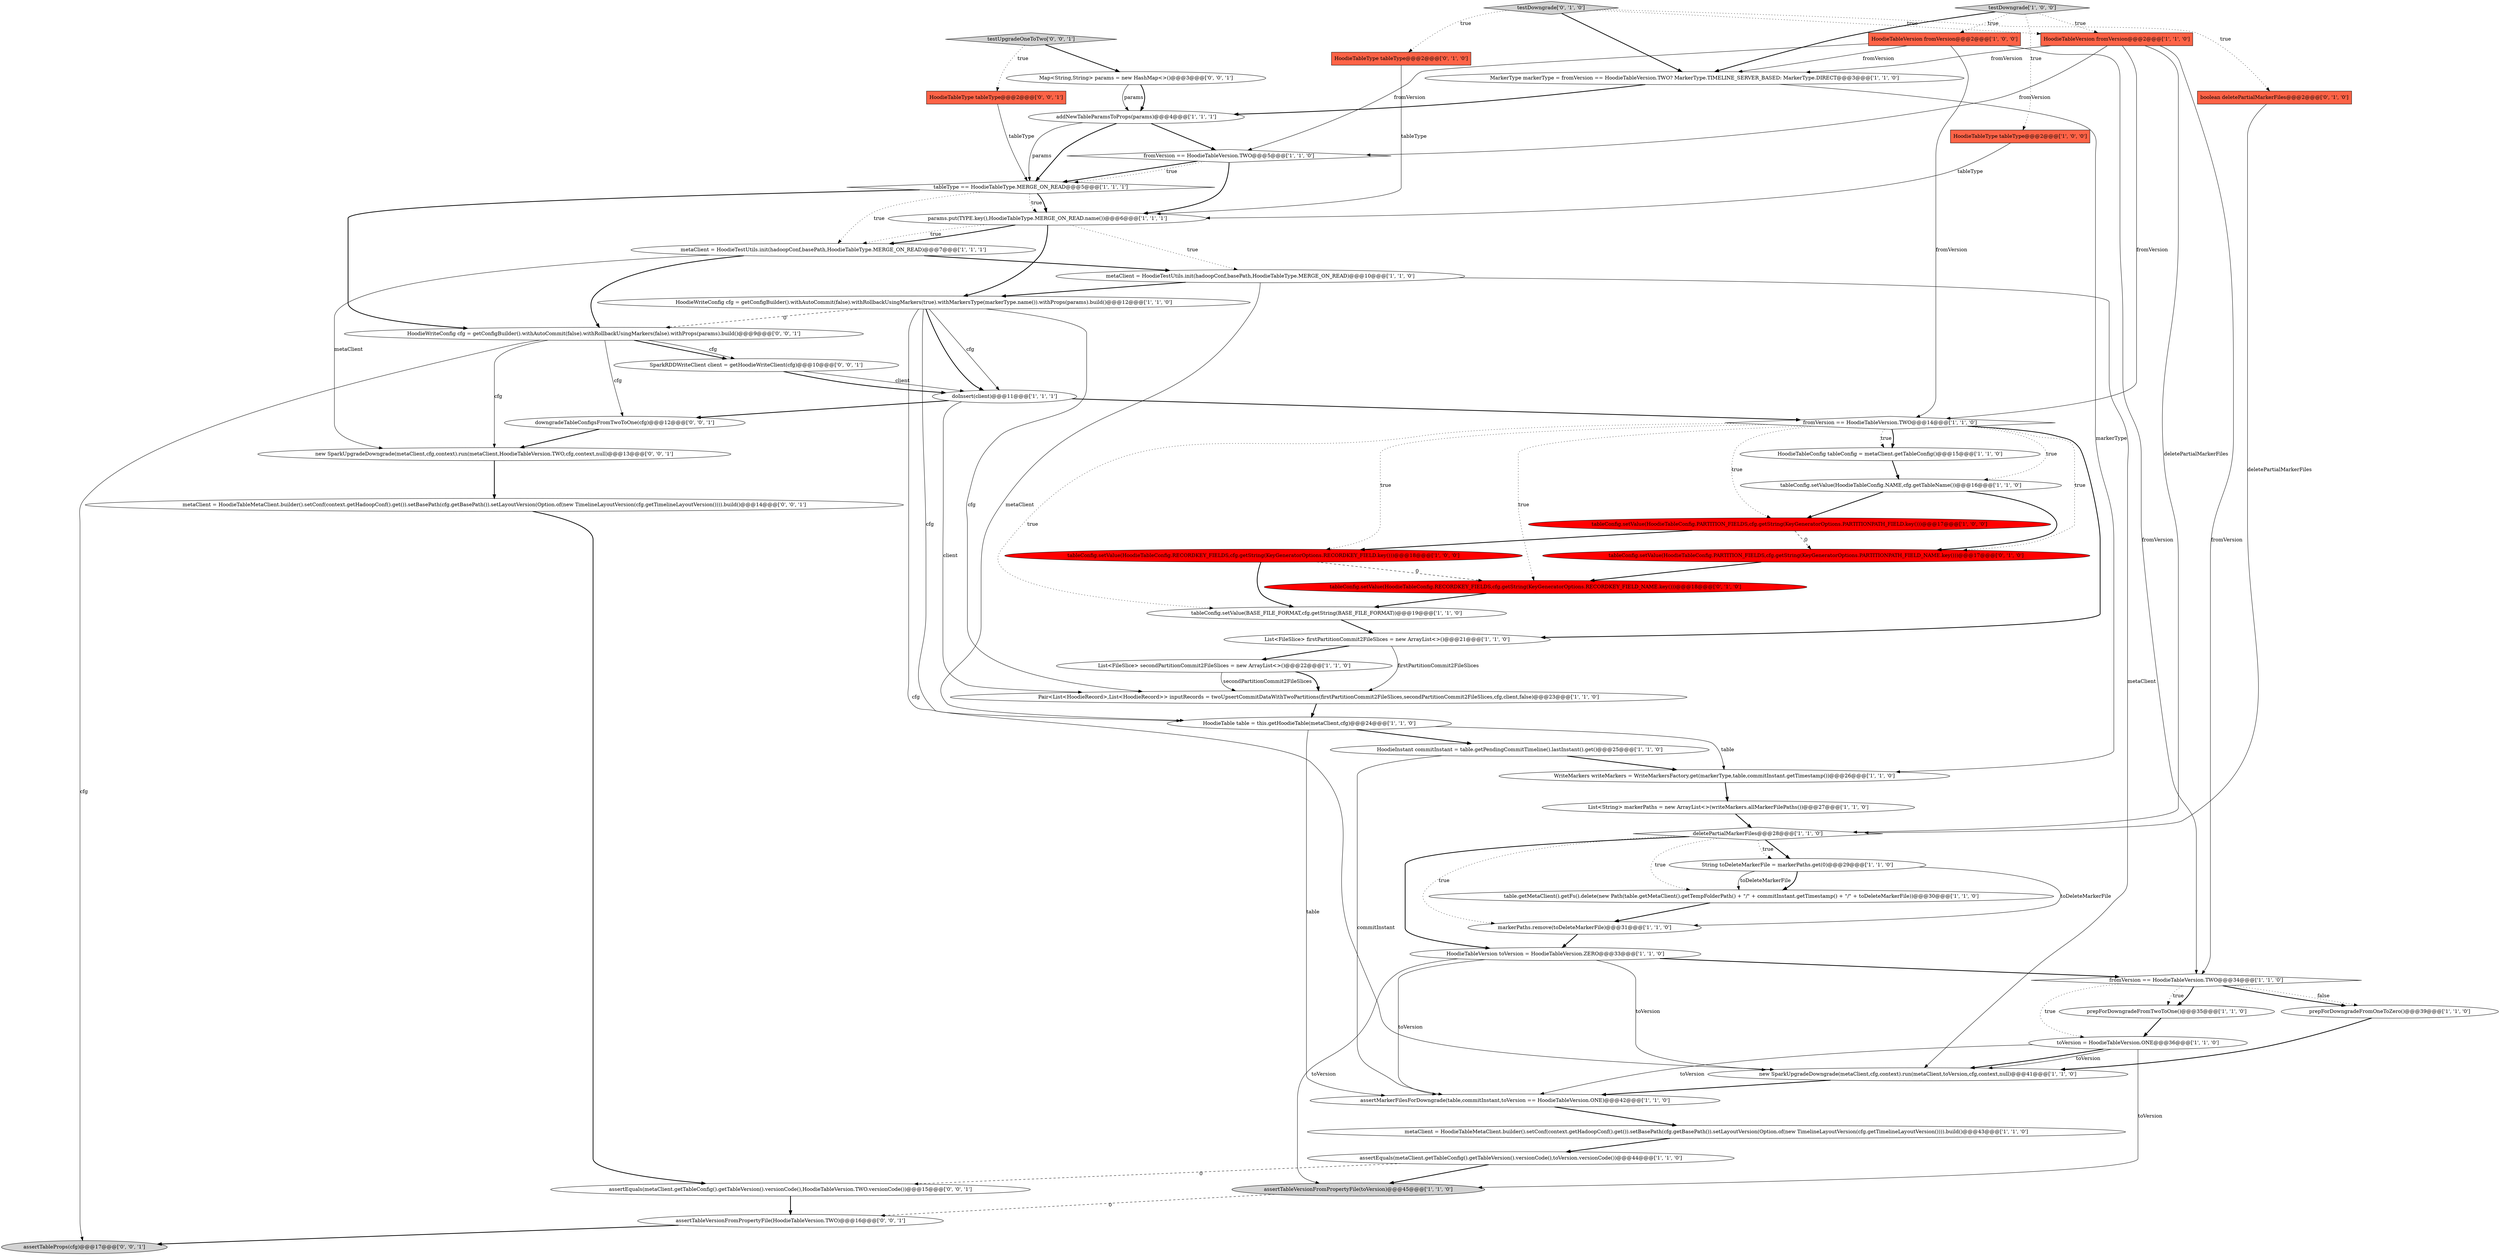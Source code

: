 digraph {
44 [style = filled, label = "tableConfig.setValue(HoodieTableConfig.RECORDKEY_FIELDS,cfg.getString(KeyGeneratorOptions.RECORDKEY_FIELD_NAME.key()))@@@18@@@['0', '1', '0']", fillcolor = red, shape = ellipse image = "AAA1AAABBB2BBB"];
12 [style = filled, label = "prepForDowngradeFromTwoToOne()@@@35@@@['1', '1', '0']", fillcolor = white, shape = ellipse image = "AAA0AAABBB1BBB"];
14 [style = filled, label = "String toDeleteMarkerFile = markerPaths.get(0)@@@29@@@['1', '1', '0']", fillcolor = white, shape = ellipse image = "AAA0AAABBB1BBB"];
30 [style = filled, label = "tableConfig.setValue(BASE_FILE_FORMAT,cfg.getString(BASE_FILE_FORMAT))@@@19@@@['1', '1', '0']", fillcolor = white, shape = ellipse image = "AAA0AAABBB1BBB"];
16 [style = filled, label = "assertMarkerFilesForDowngrade(table,commitInstant,toVersion == HoodieTableVersion.ONE)@@@42@@@['1', '1', '0']", fillcolor = white, shape = ellipse image = "AAA0AAABBB1BBB"];
18 [style = filled, label = "List<String> markerPaths = new ArrayList<>(writeMarkers.allMarkerFilePaths())@@@27@@@['1', '1', '0']", fillcolor = white, shape = ellipse image = "AAA0AAABBB1BBB"];
40 [style = filled, label = "HoodieTableType tableType@@@2@@@['0', '1', '0']", fillcolor = tomato, shape = box image = "AAA0AAABBB2BBB"];
28 [style = filled, label = "List<FileSlice> firstPartitionCommit2FileSlices = new ArrayList<>()@@@21@@@['1', '1', '0']", fillcolor = white, shape = ellipse image = "AAA0AAABBB1BBB"];
22 [style = filled, label = "assertEquals(metaClient.getTableConfig().getTableVersion().versionCode(),toVersion.versionCode())@@@44@@@['1', '1', '0']", fillcolor = white, shape = ellipse image = "AAA0AAABBB1BBB"];
1 [style = filled, label = "tableType == HoodieTableType.MERGE_ON_READ@@@5@@@['1', '1', '1']", fillcolor = white, shape = diamond image = "AAA0AAABBB1BBB"];
55 [style = filled, label = "assertTableProps(cfg)@@@17@@@['0', '0', '1']", fillcolor = lightgray, shape = ellipse image = "AAA0AAABBB3BBB"];
3 [style = filled, label = "metaClient = HoodieTableMetaClient.builder().setConf(context.getHadoopConf().get()).setBasePath(cfg.getBasePath()).setLayoutVersion(Option.of(new TimelineLayoutVersion(cfg.getTimelineLayoutVersion()))).build()@@@43@@@['1', '1', '0']", fillcolor = white, shape = ellipse image = "AAA0AAABBB1BBB"];
25 [style = filled, label = "HoodieTableVersion toVersion = HoodieTableVersion.ZERO@@@33@@@['1', '1', '0']", fillcolor = white, shape = ellipse image = "AAA0AAABBB1BBB"];
43 [style = filled, label = "testDowngrade['0', '1', '0']", fillcolor = lightgray, shape = diamond image = "AAA0AAABBB2BBB"];
10 [style = filled, label = "assertTableVersionFromPropertyFile(toVersion)@@@45@@@['1', '1', '0']", fillcolor = lightgray, shape = ellipse image = "AAA0AAABBB1BBB"];
23 [style = filled, label = "HoodieTableVersion fromVersion@@@2@@@['1', '0', '0']", fillcolor = tomato, shape = box image = "AAA0AAABBB1BBB"];
26 [style = filled, label = "HoodieTable table = this.getHoodieTable(metaClient,cfg)@@@24@@@['1', '1', '0']", fillcolor = white, shape = ellipse image = "AAA0AAABBB1BBB"];
0 [style = filled, label = "metaClient = HoodieTestUtils.init(hadoopConf,basePath,HoodieTableType.MERGE_ON_READ)@@@10@@@['1', '1', '0']", fillcolor = white, shape = ellipse image = "AAA0AAABBB1BBB"];
27 [style = filled, label = "fromVersion == HoodieTableVersion.TWO@@@34@@@['1', '1', '0']", fillcolor = white, shape = diamond image = "AAA0AAABBB1BBB"];
11 [style = filled, label = "tableConfig.setValue(HoodieTableConfig.RECORDKEY_FIELDS,cfg.getString(KeyGeneratorOptions.RECORDKEY_FIELD.key()))@@@18@@@['1', '0', '0']", fillcolor = red, shape = ellipse image = "AAA1AAABBB1BBB"];
29 [style = filled, label = "markerPaths.remove(toDeleteMarkerFile)@@@31@@@['1', '1', '0']", fillcolor = white, shape = ellipse image = "AAA0AAABBB1BBB"];
33 [style = filled, label = "WriteMarkers writeMarkers = WriteMarkersFactory.get(markerType,table,commitInstant.getTimestamp())@@@26@@@['1', '1', '0']", fillcolor = white, shape = ellipse image = "AAA0AAABBB1BBB"];
51 [style = filled, label = "assertEquals(metaClient.getTableConfig().getTableVersion().versionCode(),HoodieTableVersion.TWO.versionCode())@@@15@@@['0', '0', '1']", fillcolor = white, shape = ellipse image = "AAA0AAABBB3BBB"];
2 [style = filled, label = "HoodieTableConfig tableConfig = metaClient.getTableConfig()@@@15@@@['1', '1', '0']", fillcolor = white, shape = ellipse image = "AAA0AAABBB1BBB"];
38 [style = filled, label = "new SparkUpgradeDowngrade(metaClient,cfg,context).run(metaClient,toVersion,cfg,context,null)@@@41@@@['1', '1', '0']", fillcolor = white, shape = ellipse image = "AAA0AAABBB1BBB"];
24 [style = filled, label = "HoodieTableVersion fromVersion@@@2@@@['1', '1', '0']", fillcolor = tomato, shape = box image = "AAA0AAABBB1BBB"];
52 [style = filled, label = "downgradeTableConfigsFromTwoToOne(cfg)@@@12@@@['0', '0', '1']", fillcolor = white, shape = ellipse image = "AAA0AAABBB3BBB"];
37 [style = filled, label = "tableConfig.setValue(HoodieTableConfig.NAME,cfg.getTableName())@@@16@@@['1', '1', '0']", fillcolor = white, shape = ellipse image = "AAA0AAABBB1BBB"];
46 [style = filled, label = "HoodieTableType tableType@@@2@@@['0', '0', '1']", fillcolor = tomato, shape = box image = "AAA0AAABBB3BBB"];
32 [style = filled, label = "HoodieWriteConfig cfg = getConfigBuilder().withAutoCommit(false).withRollbackUsingMarkers(true).withMarkersType(markerType.name()).withProps(params).build()@@@12@@@['1', '1', '0']", fillcolor = white, shape = ellipse image = "AAA0AAABBB1BBB"];
41 [style = filled, label = "boolean deletePartialMarkerFiles@@@2@@@['0', '1', '0']", fillcolor = tomato, shape = box image = "AAA0AAABBB2BBB"];
21 [style = filled, label = "fromVersion == HoodieTableVersion.TWO@@@14@@@['1', '1', '0']", fillcolor = white, shape = diamond image = "AAA0AAABBB1BBB"];
15 [style = filled, label = "prepForDowngradeFromOneToZero()@@@39@@@['1', '1', '0']", fillcolor = white, shape = ellipse image = "AAA0AAABBB1BBB"];
17 [style = filled, label = "addNewTableParamsToProps(params)@@@4@@@['1', '1', '1']", fillcolor = white, shape = ellipse image = "AAA0AAABBB1BBB"];
34 [style = filled, label = "testDowngrade['1', '0', '0']", fillcolor = lightgray, shape = diamond image = "AAA0AAABBB1BBB"];
36 [style = filled, label = "doInsert(client)@@@11@@@['1', '1', '1']", fillcolor = white, shape = ellipse image = "AAA0AAABBB1BBB"];
49 [style = filled, label = "assertTableVersionFromPropertyFile(HoodieTableVersion.TWO)@@@16@@@['0', '0', '1']", fillcolor = white, shape = ellipse image = "AAA0AAABBB3BBB"];
39 [style = filled, label = "HoodieInstant commitInstant = table.getPendingCommitTimeline().lastInstant().get()@@@25@@@['1', '1', '0']", fillcolor = white, shape = ellipse image = "AAA0AAABBB1BBB"];
6 [style = filled, label = "table.getMetaClient().getFs().delete(new Path(table.getMetaClient().getTempFolderPath() + \"/\" + commitInstant.getTimestamp() + \"/\" + toDeleteMarkerFile))@@@30@@@['1', '1', '0']", fillcolor = white, shape = ellipse image = "AAA0AAABBB1BBB"];
4 [style = filled, label = "List<FileSlice> secondPartitionCommit2FileSlices = new ArrayList<>()@@@22@@@['1', '1', '0']", fillcolor = white, shape = ellipse image = "AAA0AAABBB1BBB"];
53 [style = filled, label = "Map<String,String> params = new HashMap<>()@@@3@@@['0', '0', '1']", fillcolor = white, shape = ellipse image = "AAA0AAABBB3BBB"];
31 [style = filled, label = "deletePartialMarkerFiles@@@28@@@['1', '1', '0']", fillcolor = white, shape = diamond image = "AAA0AAABBB1BBB"];
20 [style = filled, label = "metaClient = HoodieTestUtils.init(hadoopConf,basePath,HoodieTableType.MERGE_ON_READ)@@@7@@@['1', '1', '1']", fillcolor = white, shape = ellipse image = "AAA0AAABBB1BBB"];
8 [style = filled, label = "params.put(TYPE.key(),HoodieTableType.MERGE_ON_READ.name())@@@6@@@['1', '1', '1']", fillcolor = white, shape = ellipse image = "AAA0AAABBB1BBB"];
47 [style = filled, label = "metaClient = HoodieTableMetaClient.builder().setConf(context.getHadoopConf().get()).setBasePath(cfg.getBasePath()).setLayoutVersion(Option.of(new TimelineLayoutVersion(cfg.getTimelineLayoutVersion()))).build()@@@14@@@['0', '0', '1']", fillcolor = white, shape = ellipse image = "AAA0AAABBB3BBB"];
35 [style = filled, label = "toVersion = HoodieTableVersion.ONE@@@36@@@['1', '1', '0']", fillcolor = white, shape = ellipse image = "AAA0AAABBB1BBB"];
13 [style = filled, label = "fromVersion == HoodieTableVersion.TWO@@@5@@@['1', '1', '0']", fillcolor = white, shape = diamond image = "AAA0AAABBB1BBB"];
9 [style = filled, label = "tableConfig.setValue(HoodieTableConfig.PARTITION_FIELDS,cfg.getString(KeyGeneratorOptions.PARTITIONPATH_FIELD.key()))@@@17@@@['1', '0', '0']", fillcolor = red, shape = ellipse image = "AAA1AAABBB1BBB"];
48 [style = filled, label = "SparkRDDWriteClient client = getHoodieWriteClient(cfg)@@@10@@@['0', '0', '1']", fillcolor = white, shape = ellipse image = "AAA0AAABBB3BBB"];
7 [style = filled, label = "Pair<List<HoodieRecord>,List<HoodieRecord>> inputRecords = twoUpsertCommitDataWithTwoPartitions(firstPartitionCommit2FileSlices,secondPartitionCommit2FileSlices,cfg,client,false)@@@23@@@['1', '1', '0']", fillcolor = white, shape = ellipse image = "AAA0AAABBB1BBB"];
19 [style = filled, label = "HoodieTableType tableType@@@2@@@['1', '0', '0']", fillcolor = tomato, shape = box image = "AAA0AAABBB1BBB"];
54 [style = filled, label = "testUpgradeOneToTwo['0', '0', '1']", fillcolor = lightgray, shape = diamond image = "AAA0AAABBB3BBB"];
50 [style = filled, label = "new SparkUpgradeDowngrade(metaClient,cfg,context).run(metaClient,HoodieTableVersion.TWO,cfg,context,null)@@@13@@@['0', '0', '1']", fillcolor = white, shape = ellipse image = "AAA0AAABBB3BBB"];
5 [style = filled, label = "MarkerType markerType = fromVersion == HoodieTableVersion.TWO? MarkerType.TIMELINE_SERVER_BASED: MarkerType.DIRECT@@@3@@@['1', '1', '0']", fillcolor = white, shape = ellipse image = "AAA0AAABBB1BBB"];
42 [style = filled, label = "tableConfig.setValue(HoodieTableConfig.PARTITION_FIELDS,cfg.getString(KeyGeneratorOptions.PARTITIONPATH_FIELD_NAME.key()))@@@17@@@['0', '1', '0']", fillcolor = red, shape = ellipse image = "AAA1AAABBB2BBB"];
45 [style = filled, label = "HoodieWriteConfig cfg = getConfigBuilder().withAutoCommit(false).withRollbackUsingMarkers(false).withProps(params).build()@@@9@@@['0', '0', '1']", fillcolor = white, shape = ellipse image = "AAA0AAABBB3BBB"];
17->1 [style = solid, label="params"];
36->7 [style = solid, label="client"];
9->11 [style = bold, label=""];
21->11 [style = dotted, label="true"];
20->0 [style = bold, label=""];
35->10 [style = solid, label="toVersion"];
45->48 [style = bold, label=""];
27->15 [style = bold, label=""];
13->1 [style = bold, label=""];
6->29 [style = bold, label=""];
21->28 [style = bold, label=""];
35->16 [style = solid, label="toVersion"];
21->2 [style = bold, label=""];
37->9 [style = bold, label=""];
7->26 [style = bold, label=""];
49->55 [style = bold, label=""];
34->23 [style = dotted, label="true"];
30->28 [style = bold, label=""];
8->20 [style = bold, label=""];
42->44 [style = bold, label=""];
33->18 [style = bold, label=""];
24->31 [style = solid, label="deletePartialMarkerFiles"];
47->51 [style = bold, label=""];
54->53 [style = bold, label=""];
10->49 [style = dashed, label="0"];
8->0 [style = dotted, label="true"];
8->20 [style = dotted, label="true"];
21->37 [style = dotted, label="true"];
35->38 [style = bold, label=""];
39->16 [style = solid, label="commitInstant"];
27->35 [style = dotted, label="true"];
20->45 [style = bold, label=""];
31->14 [style = bold, label=""];
16->3 [style = bold, label=""];
18->31 [style = bold, label=""];
21->42 [style = dotted, label="true"];
15->38 [style = bold, label=""];
27->12 [style = bold, label=""];
22->51 [style = dashed, label="0"];
32->26 [style = solid, label="cfg"];
24->13 [style = solid, label="fromVersion"];
31->6 [style = dotted, label="true"];
35->38 [style = solid, label="toVersion"];
12->35 [style = bold, label=""];
5->17 [style = bold, label=""];
31->14 [style = dotted, label="true"];
25->27 [style = bold, label=""];
28->7 [style = solid, label="firstPartitionCommit2FileSlices"];
21->9 [style = dotted, label="true"];
32->7 [style = solid, label="cfg"];
21->30 [style = dotted, label="true"];
1->8 [style = dotted, label="true"];
24->27 [style = solid, label="fromVersion"];
32->36 [style = bold, label=""];
26->16 [style = solid, label="table"];
31->29 [style = dotted, label="true"];
1->45 [style = bold, label=""];
11->30 [style = bold, label=""];
14->6 [style = bold, label=""];
45->52 [style = solid, label="cfg"];
53->17 [style = solid, label="params"];
32->36 [style = solid, label="cfg"];
44->30 [style = bold, label=""];
31->25 [style = bold, label=""];
1->8 [style = bold, label=""];
17->1 [style = bold, label=""];
34->24 [style = dotted, label="true"];
9->42 [style = dashed, label="0"];
43->24 [style = dotted, label="true"];
36->52 [style = bold, label=""];
23->5 [style = solid, label="fromVersion"];
14->29 [style = solid, label="toDeleteMarkerFile"];
11->44 [style = dashed, label="0"];
38->16 [style = bold, label=""];
21->2 [style = dotted, label="true"];
20->50 [style = solid, label="metaClient"];
32->38 [style = solid, label="cfg"];
14->6 [style = solid, label="toDeleteMarkerFile"];
27->15 [style = dotted, label="false"];
4->7 [style = bold, label=""];
39->33 [style = bold, label=""];
40->8 [style = solid, label="tableType"];
19->8 [style = solid, label="tableType"];
0->26 [style = solid, label="metaClient"];
32->45 [style = dashed, label="0"];
43->5 [style = bold, label=""];
4->7 [style = solid, label="secondPartitionCommit2FileSlices"];
22->10 [style = bold, label=""];
5->33 [style = solid, label="markerType"];
45->50 [style = solid, label="cfg"];
43->40 [style = dotted, label="true"];
52->50 [style = bold, label=""];
17->13 [style = bold, label=""];
0->32 [style = bold, label=""];
1->20 [style = dotted, label="true"];
37->42 [style = bold, label=""];
45->48 [style = solid, label="cfg"];
48->36 [style = bold, label=""];
54->46 [style = dotted, label="true"];
8->32 [style = bold, label=""];
34->5 [style = bold, label=""];
24->5 [style = solid, label="fromVersion"];
23->27 [style = solid, label="fromVersion"];
46->1 [style = solid, label="tableType"];
29->25 [style = bold, label=""];
51->49 [style = bold, label=""];
23->21 [style = solid, label="fromVersion"];
27->12 [style = dotted, label="true"];
3->22 [style = bold, label=""];
26->39 [style = bold, label=""];
25->10 [style = solid, label="toVersion"];
41->31 [style = solid, label="deletePartialMarkerFiles"];
45->55 [style = solid, label="cfg"];
36->21 [style = bold, label=""];
13->1 [style = dotted, label="true"];
23->13 [style = solid, label="fromVersion"];
21->44 [style = dotted, label="true"];
24->21 [style = solid, label="fromVersion"];
50->47 [style = bold, label=""];
53->17 [style = bold, label=""];
26->33 [style = solid, label="table"];
43->41 [style = dotted, label="true"];
25->16 [style = solid, label="toVersion"];
13->8 [style = bold, label=""];
2->37 [style = bold, label=""];
25->38 [style = solid, label="toVersion"];
28->4 [style = bold, label=""];
48->36 [style = solid, label="client"];
34->19 [style = dotted, label="true"];
0->38 [style = solid, label="metaClient"];
}
